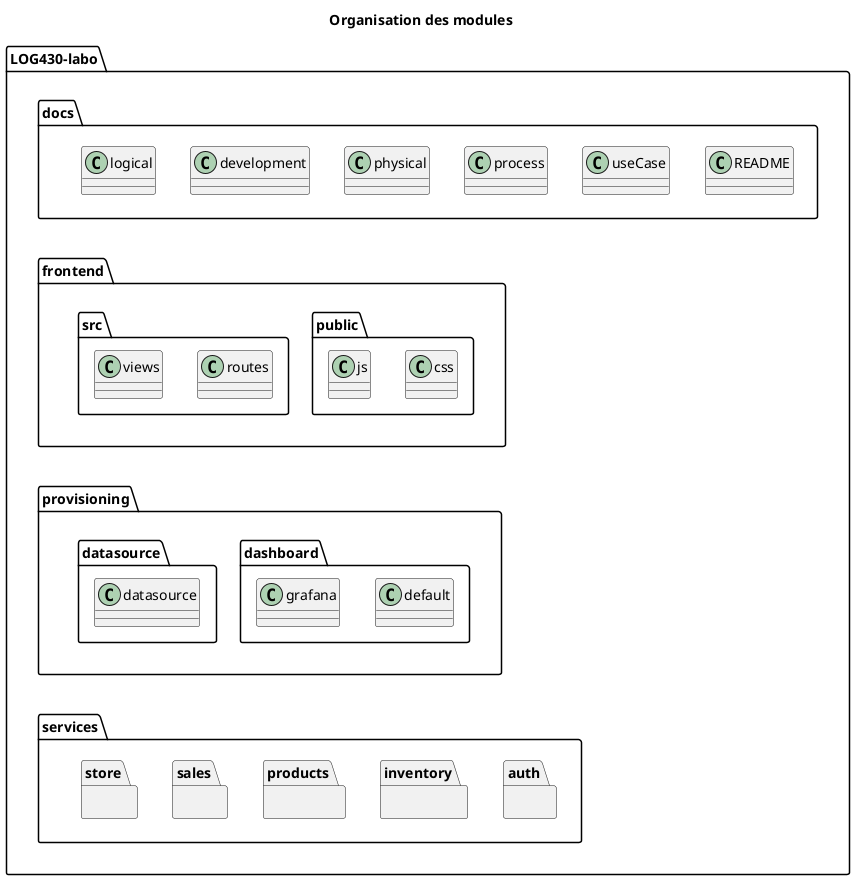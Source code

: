 @startuml Organisation des modules

title Organisation des modules

package "LOG430-labo" {
    package "docs" as D {
        class development
        class logical
        class physical
        class process
        class useCase
        class README
    }
    package "frontend" as F {
        package public {
            class css
            class js
        }
        package src {
            class routes
            class views
        }
    }
    package "provisioning" as P {
        package dashboard {
            class default
            class grafana
        }
        package datasource {
            class datasource
        }
    }
    package "services" as S {
        package auth {
        }
        package inventory {
        }
        package products {
        }
        package sales {
        }
        package store {
        }
    }
}

physical -[hidden]right- process
process -[hidden]right- useCase
useCase -[hidden]right- README
D -[hidden]down- F
F -[hidden]down- P
P -[hidden]down- S

@enduml
